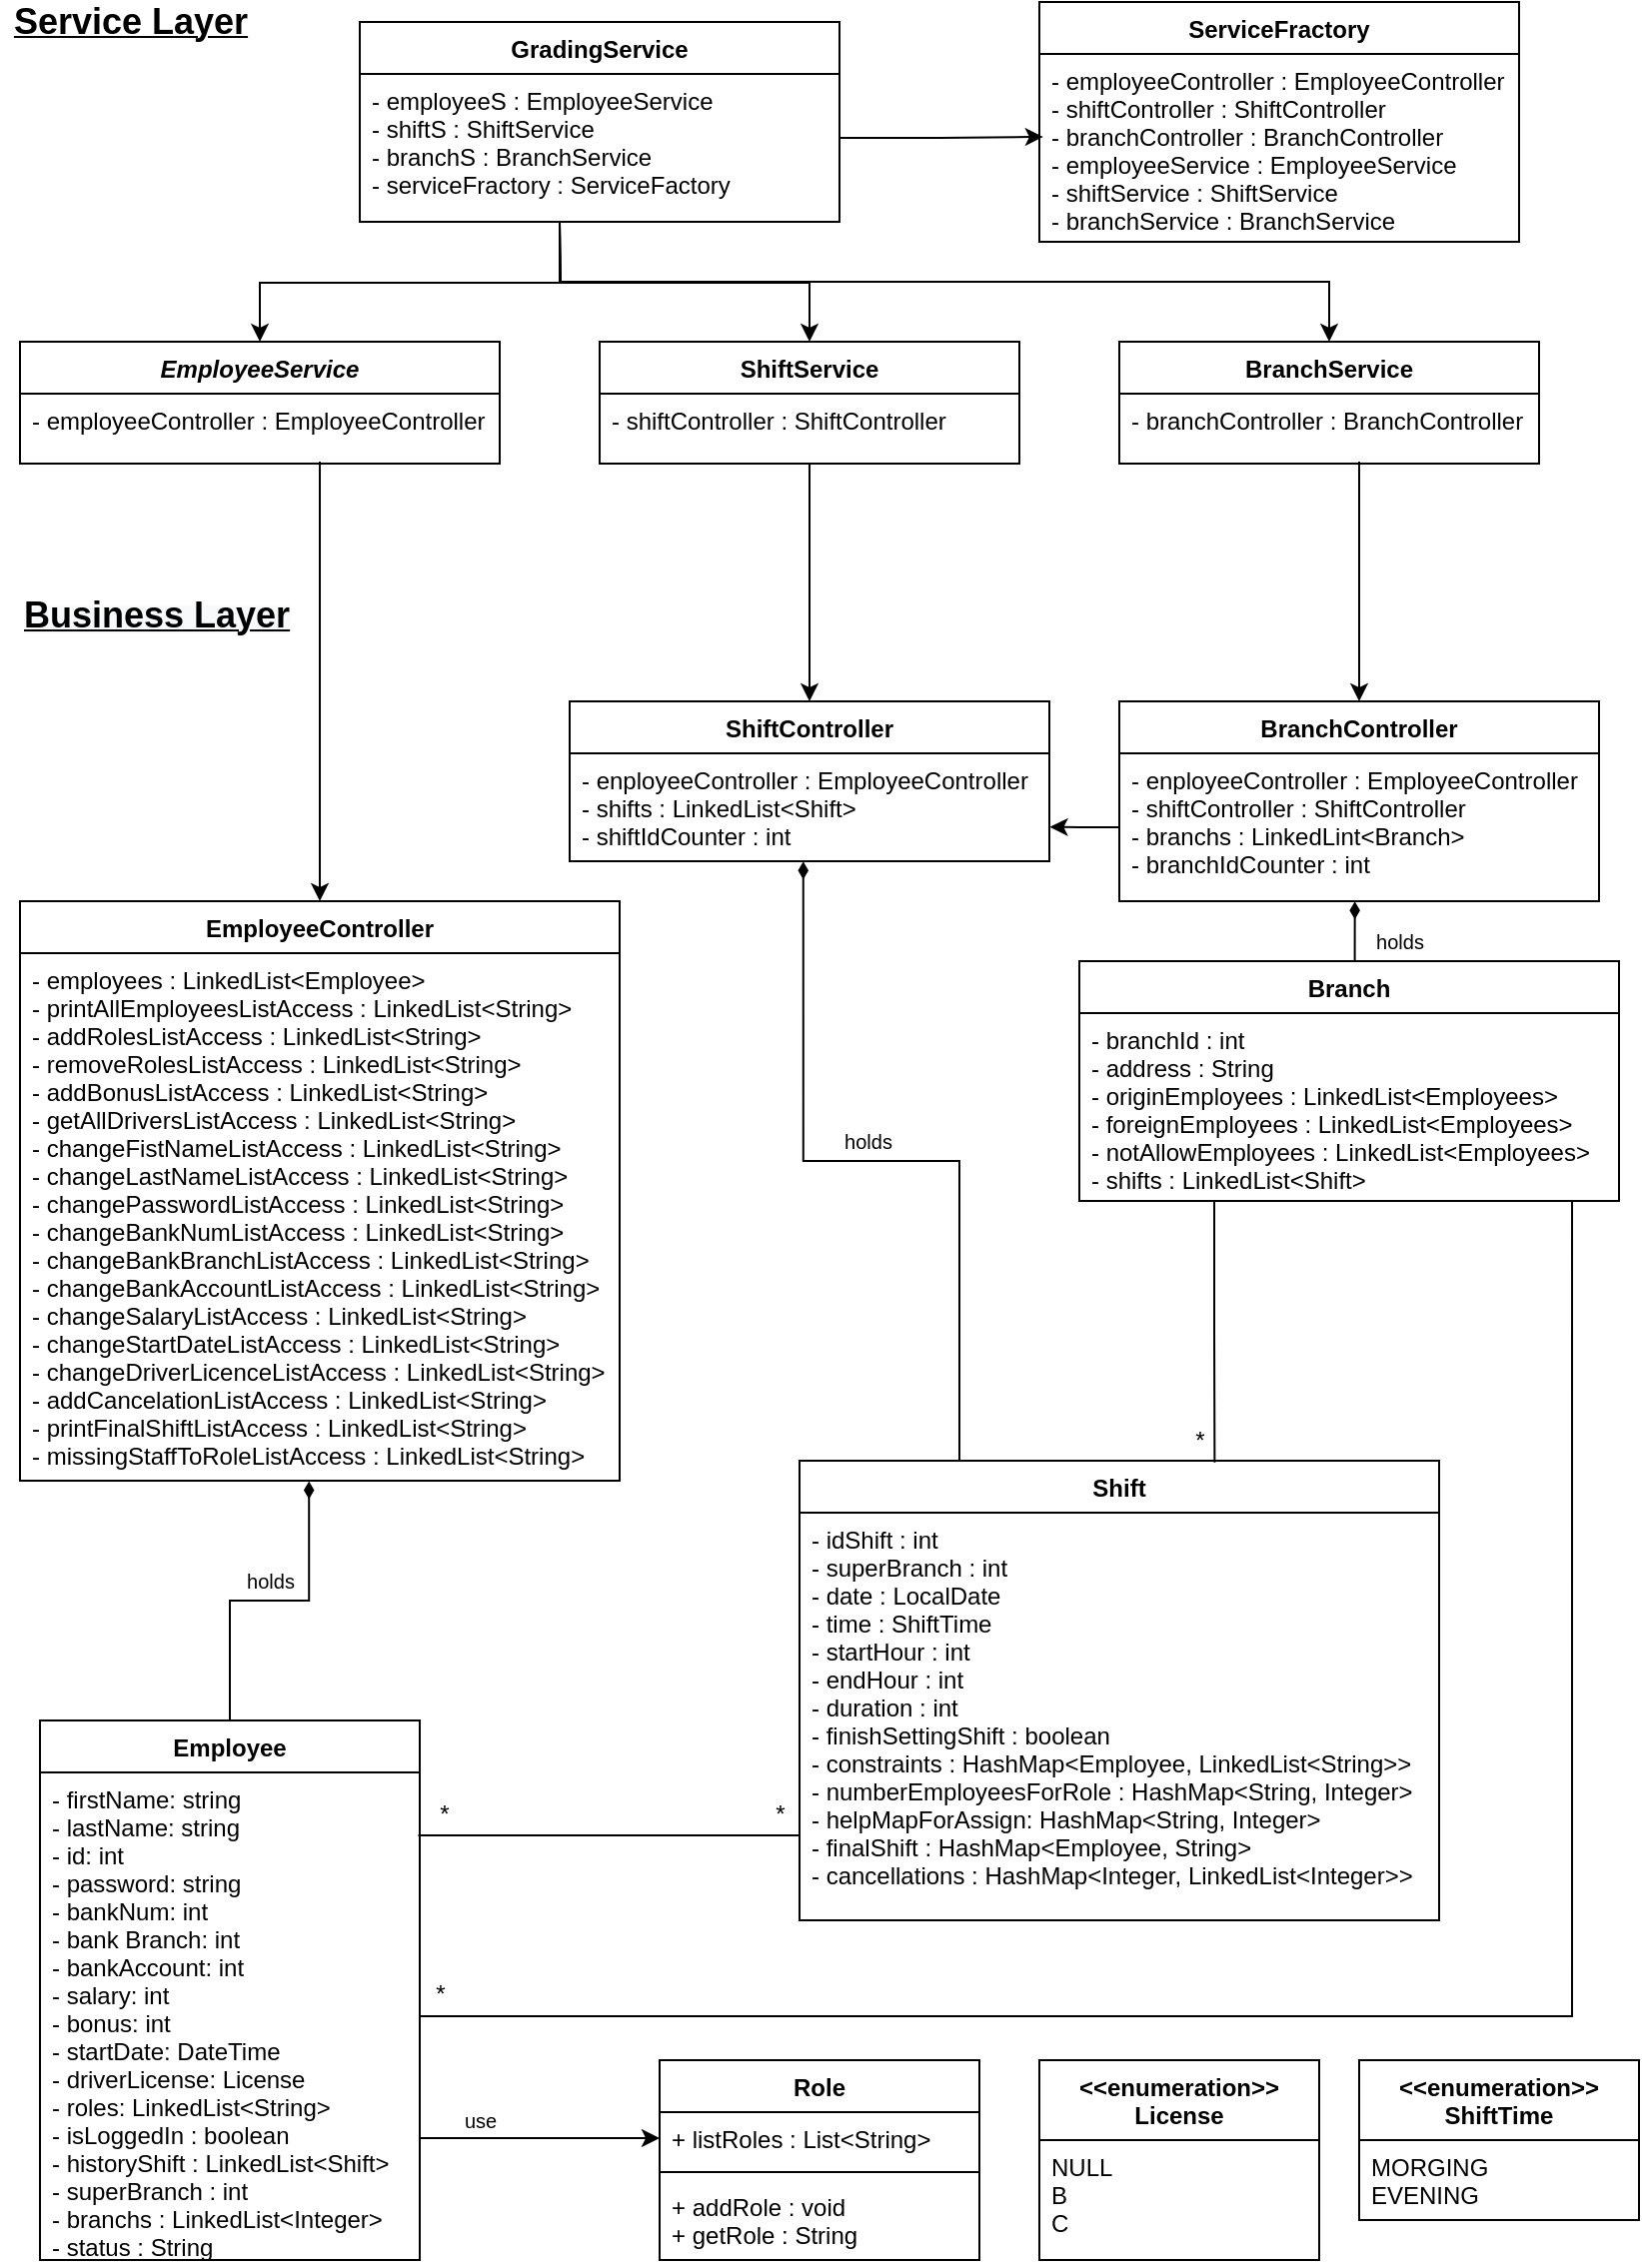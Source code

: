 <mxfile version="18.0.1" type="device"><diagram id="C5RBs43oDa-KdzZeNtuy" name="Page-1"><mxGraphModel dx="1038" dy="641" grid="1" gridSize="10" guides="1" tooltips="1" connect="1" arrows="1" fold="1" page="1" pageScale="1" pageWidth="827" pageHeight="1169" math="0" shadow="0"><root><mxCell id="WIyWlLk6GJQsqaUBKTNV-0"/><mxCell id="WIyWlLk6GJQsqaUBKTNV-1" parent="WIyWlLk6GJQsqaUBKTNV-0"/><mxCell id="4KHgXVGSH0sRfIWfSc5_-11" style="edgeStyle=orthogonalEdgeStyle;rounded=0;orthogonalLoop=1;jettySize=auto;html=1;exitX=0.5;exitY=0;exitDx=0;exitDy=0;startArrow=classic;startFill=1;endArrow=none;endFill=0;" parent="WIyWlLk6GJQsqaUBKTNV-1" source="zkfFHV4jXpPFQw0GAbJ--0" edge="1"><mxGeometry relative="1" as="geometry"><mxPoint x="280" y="140" as="targetPoint"/></mxGeometry></mxCell><mxCell id="zkfFHV4jXpPFQw0GAbJ--0" value="EmployeeService" style="swimlane;fontStyle=3;align=center;verticalAlign=top;childLayout=stackLayout;horizontal=1;startSize=26;horizontalStack=0;resizeParent=1;resizeLast=0;collapsible=1;marginBottom=0;rounded=0;shadow=0;strokeWidth=1;" parent="WIyWlLk6GJQsqaUBKTNV-1" vertex="1"><mxGeometry x="10" y="200" width="240" height="61" as="geometry"><mxRectangle x="230" y="140" width="160" height="26" as="alternateBounds"/></mxGeometry></mxCell><mxCell id="zkfFHV4jXpPFQw0GAbJ--1" value="- employeeController : EmployeeController" style="text;align=left;verticalAlign=top;spacingLeft=4;spacingRight=4;overflow=hidden;rotatable=0;points=[[0,0.5],[1,0.5]];portConstraint=eastwest;" parent="zkfFHV4jXpPFQw0GAbJ--0" vertex="1"><mxGeometry y="26" width="240" height="26" as="geometry"/></mxCell><mxCell id="zkfFHV4jXpPFQw0GAbJ--13" value="ServiceFractory" style="swimlane;fontStyle=1;align=center;verticalAlign=top;childLayout=stackLayout;horizontal=1;startSize=26;horizontalStack=0;resizeParent=1;resizeLast=0;collapsible=1;marginBottom=0;rounded=0;shadow=0;strokeWidth=1;" parent="WIyWlLk6GJQsqaUBKTNV-1" vertex="1"><mxGeometry x="520" y="30" width="240" height="120" as="geometry"><mxRectangle x="340" y="380" width="170" height="26" as="alternateBounds"/></mxGeometry></mxCell><mxCell id="zkfFHV4jXpPFQw0GAbJ--14" value="- employeeController : EmployeeController&#10;- shiftController : ShiftController&#10;- branchController : BranchController&#10;- employeeService : EmployeeService&#10;- shiftService : ShiftService&#10;- branchService : BranchService" style="text;align=left;verticalAlign=top;spacingLeft=4;spacingRight=4;overflow=hidden;rotatable=0;points=[[0,0.5],[1,0.5]];portConstraint=eastwest;" parent="zkfFHV4jXpPFQw0GAbJ--13" vertex="1"><mxGeometry y="26" width="240" height="94" as="geometry"/></mxCell><mxCell id="4KHgXVGSH0sRfIWfSc5_-12" style="edgeStyle=orthogonalEdgeStyle;rounded=0;orthogonalLoop=1;jettySize=auto;html=1;exitX=0.5;exitY=0;exitDx=0;exitDy=0;startArrow=classic;startFill=1;endArrow=none;endFill=0;" parent="WIyWlLk6GJQsqaUBKTNV-1" source="zkfFHV4jXpPFQw0GAbJ--17" edge="1"><mxGeometry relative="1" as="geometry"><mxPoint x="280" y="140" as="targetPoint"/></mxGeometry></mxCell><mxCell id="zkfFHV4jXpPFQw0GAbJ--17" value="ShiftService" style="swimlane;fontStyle=1;align=center;verticalAlign=top;childLayout=stackLayout;horizontal=1;startSize=26;horizontalStack=0;resizeParent=1;resizeLast=0;collapsible=1;marginBottom=0;rounded=0;shadow=0;strokeWidth=1;" parent="WIyWlLk6GJQsqaUBKTNV-1" vertex="1"><mxGeometry x="300" y="200" width="210" height="61" as="geometry"><mxRectangle x="550" y="140" width="160" height="26" as="alternateBounds"/></mxGeometry></mxCell><mxCell id="zkfFHV4jXpPFQw0GAbJ--18" value="- shiftController : ShiftController" style="text;align=left;verticalAlign=top;spacingLeft=4;spacingRight=4;overflow=hidden;rotatable=0;points=[[0,0.5],[1,0.5]];portConstraint=eastwest;" parent="zkfFHV4jXpPFQw0GAbJ--17" vertex="1"><mxGeometry y="26" width="210" height="26" as="geometry"/></mxCell><mxCell id="z_Gg-v3cb2tYSvVGNAxq-0" value="&lt;b&gt;&lt;u&gt;&lt;font style=&quot;font-size: 18px;&quot;&gt;Service Layer&lt;/font&gt;&lt;/u&gt;&lt;/b&gt;" style="text;html=1;align=center;verticalAlign=middle;resizable=0;points=[];autosize=1;strokeColor=none;fillColor=none;" parent="WIyWlLk6GJQsqaUBKTNV-1" vertex="1"><mxGeometry y="30" width="130" height="20" as="geometry"/></mxCell><mxCell id="z_Gg-v3cb2tYSvVGNAxq-1" value="&lt;span style=&quot;color: rgb(0, 0, 0); font-family: Helvetica; font-style: normal; font-variant-ligatures: normal; font-variant-caps: normal; letter-spacing: normal; orphans: 2; text-align: center; text-indent: 0px; text-transform: none; widows: 2; word-spacing: 0px; -webkit-text-stroke-width: 0px; background-color: rgb(248, 249, 250); text-decoration-thickness: initial; text-decoration-style: initial; text-decoration-color: initial; float: none; display: inline !important;&quot;&gt;&lt;b style=&quot;&quot;&gt;&lt;u style=&quot;&quot;&gt;&lt;font style=&quot;font-size: 18px;&quot;&gt;Business Layer&lt;/font&gt;&lt;/u&gt;&lt;/b&gt;&lt;/span&gt;" style="text;whiteSpace=wrap;html=1;" parent="WIyWlLk6GJQsqaUBKTNV-1" vertex="1"><mxGeometry x="10" y="320" width="140" height="30" as="geometry"/></mxCell><mxCell id="4KHgXVGSH0sRfIWfSc5_-28" style="edgeStyle=orthogonalEdgeStyle;rounded=0;orthogonalLoop=1;jettySize=auto;html=1;exitX=0.5;exitY=0;exitDx=0;exitDy=0;startArrow=classic;startFill=1;endArrow=none;endFill=0;" parent="WIyWlLk6GJQsqaUBKTNV-1" source="z_Gg-v3cb2tYSvVGNAxq-8" edge="1"><mxGeometry relative="1" as="geometry"><mxPoint x="160" y="260" as="targetPoint"/><Array as="points"><mxPoint x="160" y="330"/><mxPoint x="160" y="330"/></Array></mxGeometry></mxCell><mxCell id="z_Gg-v3cb2tYSvVGNAxq-8" value="EmployeeController" style="swimlane;fontStyle=1;align=center;verticalAlign=top;childLayout=stackLayout;horizontal=1;startSize=26;horizontalStack=0;resizeParent=1;resizeLast=0;collapsible=1;marginBottom=0;rounded=0;shadow=0;strokeWidth=1;" parent="WIyWlLk6GJQsqaUBKTNV-1" vertex="1"><mxGeometry x="10" y="480" width="300" height="290" as="geometry"><mxRectangle x="340" y="380" width="170" height="26" as="alternateBounds"/></mxGeometry></mxCell><mxCell id="z_Gg-v3cb2tYSvVGNAxq-9" value="- employees : LinkedList&lt;Employee&gt;&#10;- printAllEmployeesListAccess : LinkedList&lt;String&gt;&#10;- addRolesListAccess : LinkedList&lt;String&gt;&#10;- removeRolesListAccess : LinkedList&lt;String&gt;&#10;- addBonusListAccess : LinkedList&lt;String&gt;&#10;- getAllDriversListAccess : LinkedList&lt;String&gt;&#10;- changeFistNameListAccess : LinkedList&lt;String&gt;&#10;- changeLastNameListAccess : LinkedList&lt;String&gt;&#10;- changePasswordListAccess : LinkedList&lt;String&gt;&#10;- changeBankNumListAccess : LinkedList&lt;String&gt;&#10;- changeBankBranchListAccess : LinkedList&lt;String&gt;&#10;- changeBankAccountListAccess : LinkedList&lt;String&gt;&#10;- changeSalaryListAccess : LinkedList&lt;String&gt;&#10;- changeStartDateListAccess : LinkedList&lt;String&gt;&#10;- changeDriverLicenceListAccess : LinkedList&lt;String&gt;&#10;- addCancelationListAccess : LinkedList&lt;String&gt;&#10;- printFinalShiftListAccess : LinkedList&lt;String&gt;&#10;- missingStaffToRoleListAccess : LinkedList&lt;String&gt;" style="text;align=left;verticalAlign=top;spacingLeft=4;spacingRight=4;overflow=hidden;rotatable=0;points=[[0,0.5],[1,0.5]];portConstraint=eastwest;" parent="z_Gg-v3cb2tYSvVGNAxq-8" vertex="1"><mxGeometry y="26" width="300" height="264" as="geometry"/></mxCell><mxCell id="4KHgXVGSH0sRfIWfSc5_-29" style="edgeStyle=orthogonalEdgeStyle;rounded=0;orthogonalLoop=1;jettySize=auto;html=1;entryX=0.5;entryY=1;entryDx=0;entryDy=0;startArrow=classic;startFill=1;endArrow=none;endFill=0;" parent="WIyWlLk6GJQsqaUBKTNV-1" source="z_Gg-v3cb2tYSvVGNAxq-10" target="zkfFHV4jXpPFQw0GAbJ--17" edge="1"><mxGeometry relative="1" as="geometry"/></mxCell><mxCell id="z_Gg-v3cb2tYSvVGNAxq-10" value="ShiftController" style="swimlane;fontStyle=1;align=center;verticalAlign=top;childLayout=stackLayout;horizontal=1;startSize=26;horizontalStack=0;resizeParent=1;resizeLast=0;collapsible=1;marginBottom=0;rounded=0;shadow=0;strokeWidth=1;" parent="WIyWlLk6GJQsqaUBKTNV-1" vertex="1"><mxGeometry x="285" y="380" width="240" height="80" as="geometry"><mxRectangle x="340" y="380" width="170" height="26" as="alternateBounds"/></mxGeometry></mxCell><mxCell id="z_Gg-v3cb2tYSvVGNAxq-11" value="- enployeeController : EmployeeController&#10;- shifts : LinkedList&lt;Shift&gt;&#10;- shiftIdCounter : int" style="text;align=left;verticalAlign=top;spacingLeft=4;spacingRight=4;overflow=hidden;rotatable=0;points=[[0,0.5],[1,0.5]];portConstraint=eastwest;" parent="z_Gg-v3cb2tYSvVGNAxq-10" vertex="1"><mxGeometry y="26" width="240" height="54" as="geometry"/></mxCell><mxCell id="4KHgXVGSH0sRfIWfSc5_-35" style="edgeStyle=orthogonalEdgeStyle;rounded=0;orthogonalLoop=1;jettySize=auto;html=1;exitX=0.5;exitY=0;exitDx=0;exitDy=0;entryX=0.482;entryY=1.001;entryDx=0;entryDy=0;entryPerimeter=0;endArrow=diamondThin;endFill=1;" parent="WIyWlLk6GJQsqaUBKTNV-1" source="z_Gg-v3cb2tYSvVGNAxq-12" target="z_Gg-v3cb2tYSvVGNAxq-9" edge="1"><mxGeometry relative="1" as="geometry"/></mxCell><mxCell id="z_Gg-v3cb2tYSvVGNAxq-12" value="Employee" style="swimlane;fontStyle=1;align=center;verticalAlign=top;childLayout=stackLayout;horizontal=1;startSize=26;horizontalStack=0;resizeParent=1;resizeLast=0;collapsible=1;marginBottom=0;rounded=0;shadow=0;strokeWidth=1;" parent="WIyWlLk6GJQsqaUBKTNV-1" vertex="1"><mxGeometry x="20" y="890" width="190" height="270" as="geometry"><mxRectangle x="340" y="380" width="170" height="26" as="alternateBounds"/></mxGeometry></mxCell><mxCell id="z_Gg-v3cb2tYSvVGNAxq-13" value="- firstName: string&#10;- lastName: string&#10;- id: int&#10;- password: string&#10;- bankNum: int&#10;- bank Branch: int&#10;- bankAccount: int&#10;- salary: int&#10;- bonus: int&#10;- startDate: DateTime&#10;- driverLicense: License&#10;- roles: LinkedList&lt;String&gt;&#10;- isLoggedIn : boolean&#10;- historyShift : LinkedList&lt;Shift&gt;&#10;- superBranch : int&#10;- branchs : LinkedList&lt;Integer&gt;&#10;- status : String&#10;" style="text;align=left;verticalAlign=top;spacingLeft=4;spacingRight=4;overflow=hidden;rotatable=0;points=[[0,0.5],[1,0.5]];portConstraint=eastwest;" parent="z_Gg-v3cb2tYSvVGNAxq-12" vertex="1"><mxGeometry y="26" width="190" height="244" as="geometry"/></mxCell><mxCell id="4KHgXVGSH0sRfIWfSc5_-32" style="edgeStyle=orthogonalEdgeStyle;rounded=0;orthogonalLoop=1;jettySize=auto;html=1;exitX=0.5;exitY=0;exitDx=0;exitDy=0;entryX=0.487;entryY=1.003;entryDx=0;entryDy=0;entryPerimeter=0;endArrow=diamondThin;endFill=1;" parent="WIyWlLk6GJQsqaUBKTNV-1" source="z_Gg-v3cb2tYSvVGNAxq-15" target="z_Gg-v3cb2tYSvVGNAxq-11" edge="1"><mxGeometry relative="1" as="geometry"><Array as="points"><mxPoint x="480" y="760"/><mxPoint x="480" y="610"/><mxPoint x="402" y="610"/></Array></mxGeometry></mxCell><mxCell id="z_Gg-v3cb2tYSvVGNAxq-15" value="Shift" style="swimlane;fontStyle=1;align=center;verticalAlign=top;childLayout=stackLayout;horizontal=1;startSize=26;horizontalStack=0;resizeParent=1;resizeLast=0;collapsible=1;marginBottom=0;rounded=0;shadow=0;strokeWidth=1;" parent="WIyWlLk6GJQsqaUBKTNV-1" vertex="1"><mxGeometry x="400" y="760" width="320" height="230" as="geometry"><mxRectangle x="340" y="380" width="170" height="26" as="alternateBounds"/></mxGeometry></mxCell><mxCell id="z_Gg-v3cb2tYSvVGNAxq-16" value="- idShift : int&#10;- superBranch : int&#10;- date : LocalDate&#10;- time : ShiftTime&#10;- startHour : int&#10;- endHour : int&#10;- duration : int&#10;- finishSettingShift : boolean&#10;- constraints : HashMap&lt;Employee, LinkedList&lt;String&gt;&gt;&#10;- numberEmployeesForRole : HashMap&lt;String, Integer&gt;&#10;- helpMapForAssign: HashMap&lt;String, Integer&gt;&#10;- finalShift : HashMap&lt;Employee, String&gt;&#10;- cancellations : HashMap&lt;Integer, LinkedList&lt;Integer&gt;&gt;" style="text;align=left;verticalAlign=top;spacingLeft=4;spacingRight=4;overflow=hidden;rotatable=0;points=[[0,0.5],[1,0.5]];portConstraint=eastwest;" parent="z_Gg-v3cb2tYSvVGNAxq-15" vertex="1"><mxGeometry y="26" width="320" height="194" as="geometry"/></mxCell><mxCell id="z_Gg-v3cb2tYSvVGNAxq-19" value="&lt;&lt;enumeration&gt;&gt;&#10;ShiftTime" style="swimlane;fontStyle=1;align=center;verticalAlign=top;childLayout=stackLayout;horizontal=1;startSize=40;horizontalStack=0;resizeParent=1;resizeLast=0;collapsible=1;marginBottom=0;rounded=0;shadow=0;strokeWidth=1;" parent="WIyWlLk6GJQsqaUBKTNV-1" vertex="1"><mxGeometry x="680" y="1060" width="140" height="80" as="geometry"><mxRectangle x="340" y="380" width="170" height="26" as="alternateBounds"/></mxGeometry></mxCell><mxCell id="z_Gg-v3cb2tYSvVGNAxq-20" value="MORGING&#10;EVENING" style="text;align=left;verticalAlign=top;spacingLeft=4;spacingRight=4;overflow=hidden;rotatable=0;points=[[0,0.5],[1,0.5]];portConstraint=eastwest;" parent="z_Gg-v3cb2tYSvVGNAxq-19" vertex="1"><mxGeometry y="40" width="140" height="40" as="geometry"/></mxCell><mxCell id="z_Gg-v3cb2tYSvVGNAxq-26" value="&lt;&lt;enumeration&gt;&gt;&#10;License" style="swimlane;fontStyle=1;align=center;verticalAlign=top;childLayout=stackLayout;horizontal=1;startSize=40;horizontalStack=0;resizeParent=1;resizeLast=0;collapsible=1;marginBottom=0;rounded=0;shadow=0;strokeWidth=1;" parent="WIyWlLk6GJQsqaUBKTNV-1" vertex="1"><mxGeometry x="520" y="1060" width="140" height="100" as="geometry"><mxRectangle x="340" y="380" width="170" height="26" as="alternateBounds"/></mxGeometry></mxCell><mxCell id="z_Gg-v3cb2tYSvVGNAxq-27" value="NULL&#10;B&#10;C" style="text;align=left;verticalAlign=top;spacingLeft=4;spacingRight=4;overflow=hidden;rotatable=0;points=[[0,0.5],[1,0.5]];portConstraint=eastwest;" parent="z_Gg-v3cb2tYSvVGNAxq-26" vertex="1"><mxGeometry y="40" width="140" height="60" as="geometry"/></mxCell><mxCell id="4KHgXVGSH0sRfIWfSc5_-4" value="GradingService" style="swimlane;fontStyle=1;align=center;verticalAlign=top;childLayout=stackLayout;horizontal=1;startSize=26;horizontalStack=0;resizeParent=1;resizeLast=0;collapsible=1;marginBottom=0;rounded=0;shadow=0;strokeWidth=1;" parent="WIyWlLk6GJQsqaUBKTNV-1" vertex="1"><mxGeometry x="180" y="40" width="240" height="100" as="geometry"><mxRectangle x="340" y="380" width="170" height="26" as="alternateBounds"/></mxGeometry></mxCell><mxCell id="4KHgXVGSH0sRfIWfSc5_-5" value="- employeeS : EmployeeService&#10;- shiftS : ShiftService&#10;- branchS : BranchService&#10;- serviceFractory : ServiceFactory" style="text;align=left;verticalAlign=top;spacingLeft=4;spacingRight=4;overflow=hidden;rotatable=0;points=[[0,0.5],[1,0.5]];portConstraint=eastwest;" parent="4KHgXVGSH0sRfIWfSc5_-4" vertex="1"><mxGeometry y="26" width="240" height="64" as="geometry"/></mxCell><mxCell id="4KHgXVGSH0sRfIWfSc5_-13" style="edgeStyle=orthogonalEdgeStyle;rounded=0;orthogonalLoop=1;jettySize=auto;html=1;startArrow=classic;startFill=1;endArrow=none;endFill=0;" parent="WIyWlLk6GJQsqaUBKTNV-1" source="4KHgXVGSH0sRfIWfSc5_-7" edge="1"><mxGeometry relative="1" as="geometry"><mxPoint x="280" y="140" as="targetPoint"/><Array as="points"><mxPoint x="665" y="170"/><mxPoint x="280" y="170"/></Array></mxGeometry></mxCell><mxCell id="4KHgXVGSH0sRfIWfSc5_-7" value="BranchService" style="swimlane;fontStyle=1;align=center;verticalAlign=top;childLayout=stackLayout;horizontal=1;startSize=26;horizontalStack=0;resizeParent=1;resizeLast=0;collapsible=1;marginBottom=0;rounded=0;shadow=0;strokeWidth=1;" parent="WIyWlLk6GJQsqaUBKTNV-1" vertex="1"><mxGeometry x="560" y="200" width="210" height="61" as="geometry"><mxRectangle x="550" y="140" width="160" height="26" as="alternateBounds"/></mxGeometry></mxCell><mxCell id="4KHgXVGSH0sRfIWfSc5_-8" value="- branchController : BranchController" style="text;align=left;verticalAlign=top;spacingLeft=4;spacingRight=4;overflow=hidden;rotatable=0;points=[[0,0.5],[1,0.5]];portConstraint=eastwest;" parent="4KHgXVGSH0sRfIWfSc5_-7" vertex="1"><mxGeometry y="26" width="210" height="26" as="geometry"/></mxCell><mxCell id="4KHgXVGSH0sRfIWfSc5_-30" style="edgeStyle=orthogonalEdgeStyle;rounded=0;orthogonalLoop=1;jettySize=auto;html=1;startArrow=classic;startFill=1;endArrow=none;endFill=0;" parent="WIyWlLk6GJQsqaUBKTNV-1" source="4KHgXVGSH0sRfIWfSc5_-14" edge="1"><mxGeometry relative="1" as="geometry"><mxPoint x="680" y="260" as="targetPoint"/></mxGeometry></mxCell><mxCell id="4KHgXVGSH0sRfIWfSc5_-14" value="BranchController" style="swimlane;fontStyle=1;align=center;verticalAlign=top;childLayout=stackLayout;horizontal=1;startSize=26;horizontalStack=0;resizeParent=1;resizeLast=0;collapsible=1;marginBottom=0;rounded=0;shadow=0;strokeWidth=1;" parent="WIyWlLk6GJQsqaUBKTNV-1" vertex="1"><mxGeometry x="560" y="380" width="240" height="100" as="geometry"><mxRectangle x="340" y="380" width="170" height="26" as="alternateBounds"/></mxGeometry></mxCell><mxCell id="4KHgXVGSH0sRfIWfSc5_-15" value="- enployeeController : EmployeeController&#10;- shiftController : ShiftController&#10;- branchs : LinkedLint&lt;Branch&gt;&#10;- branchIdCounter : int" style="text;align=left;verticalAlign=top;spacingLeft=4;spacingRight=4;overflow=hidden;rotatable=0;points=[[0,0.5],[1,0.5]];portConstraint=eastwest;" parent="4KHgXVGSH0sRfIWfSc5_-14" vertex="1"><mxGeometry y="26" width="240" height="74" as="geometry"/></mxCell><mxCell id="4KHgXVGSH0sRfIWfSc5_-34" style="edgeStyle=orthogonalEdgeStyle;rounded=0;orthogonalLoop=1;jettySize=auto;html=1;exitX=0.5;exitY=0;exitDx=0;exitDy=0;entryX=0.491;entryY=1.002;entryDx=0;entryDy=0;entryPerimeter=0;endArrow=diamondThin;endFill=1;" parent="WIyWlLk6GJQsqaUBKTNV-1" source="4KHgXVGSH0sRfIWfSc5_-16" target="4KHgXVGSH0sRfIWfSc5_-15" edge="1"><mxGeometry relative="1" as="geometry"/></mxCell><mxCell id="4KHgXVGSH0sRfIWfSc5_-40" style="edgeStyle=orthogonalEdgeStyle;rounded=0;orthogonalLoop=1;jettySize=auto;html=1;exitX=0.25;exitY=1;exitDx=0;exitDy=0;entryX=0.649;entryY=0.004;entryDx=0;entryDy=0;entryPerimeter=0;endArrow=none;endFill=0;" parent="WIyWlLk6GJQsqaUBKTNV-1" source="4KHgXVGSH0sRfIWfSc5_-16" target="z_Gg-v3cb2tYSvVGNAxq-15" edge="1"><mxGeometry relative="1" as="geometry"/></mxCell><mxCell id="4KHgXVGSH0sRfIWfSc5_-16" value="Branch" style="swimlane;fontStyle=1;align=center;verticalAlign=top;childLayout=stackLayout;horizontal=1;startSize=26;horizontalStack=0;resizeParent=1;resizeLast=0;collapsible=1;marginBottom=0;rounded=0;shadow=0;strokeWidth=1;" parent="WIyWlLk6GJQsqaUBKTNV-1" vertex="1"><mxGeometry x="540" y="510" width="270" height="120" as="geometry"><mxRectangle x="340" y="380" width="170" height="26" as="alternateBounds"/></mxGeometry></mxCell><mxCell id="4KHgXVGSH0sRfIWfSc5_-17" value="- branchId : int&#10;- address : String&#10;- originEmployees : LinkedList&lt;Employees&gt;&#10;- foreignEmployees : LinkedList&lt;Employees&gt;&#10;- notAllowEmployees : LinkedList&lt;Employees&gt;&#10;- shifts : LinkedList&lt;Shift&gt;&#10;" style="text;align=left;verticalAlign=top;spacingLeft=4;spacingRight=4;overflow=hidden;rotatable=0;points=[[0,0.5],[1,0.5]];portConstraint=eastwest;" parent="4KHgXVGSH0sRfIWfSc5_-16" vertex="1"><mxGeometry y="26" width="270" height="94" as="geometry"/></mxCell><mxCell id="4KHgXVGSH0sRfIWfSc5_-19" value="Role" style="swimlane;fontStyle=1;align=center;verticalAlign=top;childLayout=stackLayout;horizontal=1;startSize=26;horizontalStack=0;resizeParent=1;resizeParentMax=0;resizeLast=0;collapsible=1;marginBottom=0;" parent="WIyWlLk6GJQsqaUBKTNV-1" vertex="1"><mxGeometry x="330" y="1060" width="160" height="100" as="geometry"/></mxCell><mxCell id="4KHgXVGSH0sRfIWfSc5_-20" value="+ listRoles : List&lt;String&gt;" style="text;strokeColor=none;fillColor=none;align=left;verticalAlign=top;spacingLeft=4;spacingRight=4;overflow=hidden;rotatable=0;points=[[0,0.5],[1,0.5]];portConstraint=eastwest;" parent="4KHgXVGSH0sRfIWfSc5_-19" vertex="1"><mxGeometry y="26" width="160" height="26" as="geometry"/></mxCell><mxCell id="4KHgXVGSH0sRfIWfSc5_-21" value="" style="line;strokeWidth=1;fillColor=none;align=left;verticalAlign=middle;spacingTop=-1;spacingLeft=3;spacingRight=3;rotatable=0;labelPosition=right;points=[];portConstraint=eastwest;" parent="4KHgXVGSH0sRfIWfSc5_-19" vertex="1"><mxGeometry y="52" width="160" height="8" as="geometry"/></mxCell><mxCell id="4KHgXVGSH0sRfIWfSc5_-22" value="+ addRole : void&#10;+ getRole : String" style="text;strokeColor=none;fillColor=none;align=left;verticalAlign=top;spacingLeft=4;spacingRight=4;overflow=hidden;rotatable=0;points=[[0,0.5],[1,0.5]];portConstraint=eastwest;" parent="4KHgXVGSH0sRfIWfSc5_-19" vertex="1"><mxGeometry y="60" width="160" height="40" as="geometry"/></mxCell><mxCell id="4KHgXVGSH0sRfIWfSc5_-36" style="edgeStyle=orthogonalEdgeStyle;rounded=0;orthogonalLoop=1;jettySize=auto;html=1;entryX=0.996;entryY=0.129;entryDx=0;entryDy=0;entryPerimeter=0;endArrow=none;endFill=0;" parent="WIyWlLk6GJQsqaUBKTNV-1" source="z_Gg-v3cb2tYSvVGNAxq-16" target="z_Gg-v3cb2tYSvVGNAxq-13" edge="1"><mxGeometry relative="1" as="geometry"><Array as="points"><mxPoint x="305" y="947"/></Array></mxGeometry></mxCell><mxCell id="4KHgXVGSH0sRfIWfSc5_-37" style="edgeStyle=orthogonalEdgeStyle;rounded=0;orthogonalLoop=1;jettySize=auto;html=1;entryX=1.001;entryY=0.682;entryDx=0;entryDy=0;entryPerimeter=0;endArrow=classic;endFill=1;" parent="WIyWlLk6GJQsqaUBKTNV-1" source="4KHgXVGSH0sRfIWfSc5_-15" target="z_Gg-v3cb2tYSvVGNAxq-11" edge="1"><mxGeometry relative="1" as="geometry"/></mxCell><mxCell id="4KHgXVGSH0sRfIWfSc5_-39" style="edgeStyle=orthogonalEdgeStyle;rounded=0;orthogonalLoop=1;jettySize=auto;html=1;exitX=1;exitY=0.5;exitDx=0;exitDy=0;entryX=0.913;entryY=1.002;entryDx=0;entryDy=0;entryPerimeter=0;endArrow=none;endFill=0;" parent="WIyWlLk6GJQsqaUBKTNV-1" source="z_Gg-v3cb2tYSvVGNAxq-13" target="4KHgXVGSH0sRfIWfSc5_-17" edge="1"><mxGeometry relative="1" as="geometry"/></mxCell><mxCell id="4KHgXVGSH0sRfIWfSc5_-43" value="*" style="text;html=1;align=center;verticalAlign=middle;resizable=0;points=[];autosize=1;strokeColor=none;fillColor=none;" parent="WIyWlLk6GJQsqaUBKTNV-1" vertex="1"><mxGeometry x="380" y="927" width="20" height="20" as="geometry"/></mxCell><mxCell id="4KHgXVGSH0sRfIWfSc5_-44" value="*" style="text;html=1;align=center;verticalAlign=middle;resizable=0;points=[];autosize=1;strokeColor=none;fillColor=none;" parent="WIyWlLk6GJQsqaUBKTNV-1" vertex="1"><mxGeometry x="212" y="927" width="20" height="20" as="geometry"/></mxCell><mxCell id="4KHgXVGSH0sRfIWfSc5_-45" value="*" style="text;html=1;align=center;verticalAlign=middle;resizable=0;points=[];autosize=1;strokeColor=none;fillColor=none;" parent="WIyWlLk6GJQsqaUBKTNV-1" vertex="1"><mxGeometry x="210" y="1017" width="20" height="20" as="geometry"/></mxCell><mxCell id="4KHgXVGSH0sRfIWfSc5_-47" value="*" style="text;html=1;align=center;verticalAlign=middle;resizable=0;points=[];autosize=1;strokeColor=none;fillColor=none;" parent="WIyWlLk6GJQsqaUBKTNV-1" vertex="1"><mxGeometry x="590" y="740" width="20" height="20" as="geometry"/></mxCell><mxCell id="4KHgXVGSH0sRfIWfSc5_-48" style="edgeStyle=orthogonalEdgeStyle;rounded=0;orthogonalLoop=1;jettySize=auto;html=1;entryX=0.008;entryY=0.441;entryDx=0;entryDy=0;entryPerimeter=0;endArrow=classic;endFill=1;" parent="WIyWlLk6GJQsqaUBKTNV-1" source="4KHgXVGSH0sRfIWfSc5_-5" target="zkfFHV4jXpPFQw0GAbJ--14" edge="1"><mxGeometry relative="1" as="geometry"/></mxCell><mxCell id="4KHgXVGSH0sRfIWfSc5_-52" style="edgeStyle=orthogonalEdgeStyle;rounded=0;orthogonalLoop=1;jettySize=auto;html=1;entryX=0;entryY=0.5;entryDx=0;entryDy=0;startArrow=none;startFill=0;endArrow=classic;endFill=1;" parent="WIyWlLk6GJQsqaUBKTNV-1" source="z_Gg-v3cb2tYSvVGNAxq-13" target="4KHgXVGSH0sRfIWfSc5_-20" edge="1"><mxGeometry relative="1" as="geometry"><Array as="points"><mxPoint x="240" y="1099"/><mxPoint x="240" y="1099"/></Array></mxGeometry></mxCell><mxCell id="4KHgXVGSH0sRfIWfSc5_-53" value="&lt;font style=&quot;font-size: 10px;&quot;&gt;use&lt;/font&gt;" style="text;html=1;align=center;verticalAlign=middle;resizable=0;points=[];autosize=1;strokeColor=none;fillColor=none;" parent="WIyWlLk6GJQsqaUBKTNV-1" vertex="1"><mxGeometry x="225" y="1080" width="30" height="20" as="geometry"/></mxCell><mxCell id="4KHgXVGSH0sRfIWfSc5_-54" value="&lt;font style=&quot;font-size: 10px;&quot;&gt;holds&lt;/font&gt;" style="text;html=1;align=center;verticalAlign=middle;resizable=0;points=[];autosize=1;strokeColor=none;fillColor=none;" parent="WIyWlLk6GJQsqaUBKTNV-1" vertex="1"><mxGeometry x="115" y="810" width="40" height="20" as="geometry"/></mxCell><mxCell id="4KHgXVGSH0sRfIWfSc5_-55" value="&lt;font style=&quot;font-size: 10px;&quot;&gt;holds&lt;/font&gt;" style="text;html=1;align=center;verticalAlign=middle;resizable=0;points=[];autosize=1;strokeColor=none;fillColor=none;" parent="WIyWlLk6GJQsqaUBKTNV-1" vertex="1"><mxGeometry x="414" y="590" width="40" height="20" as="geometry"/></mxCell><mxCell id="4KHgXVGSH0sRfIWfSc5_-56" value="&lt;font style=&quot;font-size: 10px;&quot;&gt;holds&lt;/font&gt;" style="text;html=1;align=center;verticalAlign=middle;resizable=0;points=[];autosize=1;strokeColor=none;fillColor=none;" parent="WIyWlLk6GJQsqaUBKTNV-1" vertex="1"><mxGeometry x="680" y="490" width="40" height="20" as="geometry"/></mxCell></root></mxGraphModel></diagram></mxfile>